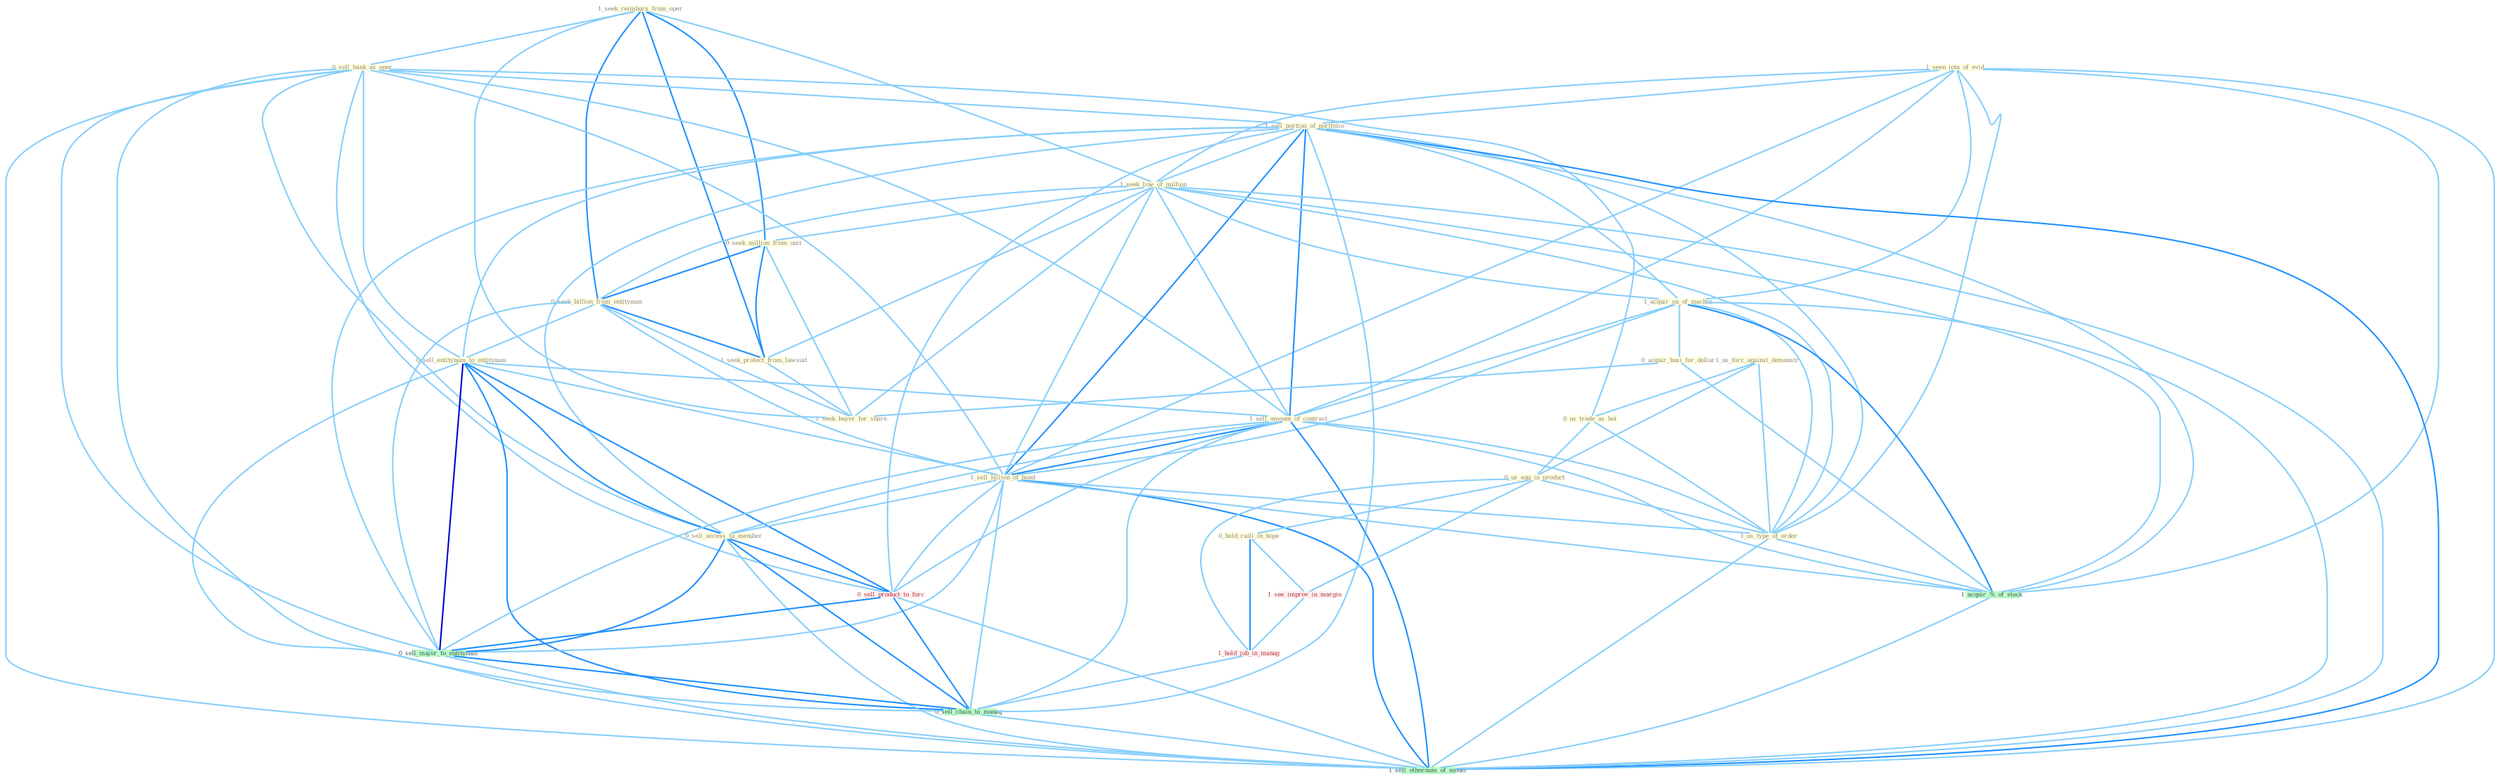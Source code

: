 Graph G{ 
    node
    [shape=polygon,style=filled,width=.5,height=.06,color="#BDFCC9",fixedsize=true,fontsize=4,
    fontcolor="#2f4f4f"];
    {node
    [color="#ffffe0", fontcolor="#8b7d6b"] "1_seek_reimburs_from_oper " "1_us_forc_against_demonstr " "0_sell_bank_as_oper " "1_seen_iota_of_evid " "1_sell_portion_of_portfolio " "1_seek_line_of_million " "0_seek_million_from_unit " "0_seek_billion_from_entitynam " "1_acquir_on_of_machin " "0_us_trade_as_boi " "0_sell_entitynam_to_entitynam " "1_seek_protect_from_lawsuit " "1_sell_amount_of_contract " "1_sell_billion_of_bond " "0_acquir_busi_for_dollar " "1_seek_buyer_for_share " "0_sell_access_to_member " "0_us_egg_in_product " "1_us_type_of_order " "0_hold_ralli_in_hope "}
{node [color="#fff0f5", fontcolor="#b22222"] "1_see_improv_in_margin " "1_hold_job_in_manag " "0_sell_product_to_forc "}
edge [color="#B0E2FF"];

	"1_seek_reimburs_from_oper " -- "0_sell_bank_as_oper " [w="1", color="#87cefa" ];
	"1_seek_reimburs_from_oper " -- "1_seek_line_of_million " [w="1", color="#87cefa" ];
	"1_seek_reimburs_from_oper " -- "0_seek_million_from_unit " [w="2", color="#1e90ff" , len=0.8];
	"1_seek_reimburs_from_oper " -- "0_seek_billion_from_entitynam " [w="2", color="#1e90ff" , len=0.8];
	"1_seek_reimburs_from_oper " -- "1_seek_protect_from_lawsuit " [w="2", color="#1e90ff" , len=0.8];
	"1_seek_reimburs_from_oper " -- "1_seek_buyer_for_share " [w="1", color="#87cefa" ];
	"1_us_forc_against_demonstr " -- "0_us_trade_as_boi " [w="1", color="#87cefa" ];
	"1_us_forc_against_demonstr " -- "0_us_egg_in_product " [w="1", color="#87cefa" ];
	"1_us_forc_against_demonstr " -- "1_us_type_of_order " [w="1", color="#87cefa" ];
	"0_sell_bank_as_oper " -- "1_sell_portion_of_portfolio " [w="1", color="#87cefa" ];
	"0_sell_bank_as_oper " -- "0_us_trade_as_boi " [w="1", color="#87cefa" ];
	"0_sell_bank_as_oper " -- "0_sell_entitynam_to_entitynam " [w="1", color="#87cefa" ];
	"0_sell_bank_as_oper " -- "1_sell_amount_of_contract " [w="1", color="#87cefa" ];
	"0_sell_bank_as_oper " -- "1_sell_billion_of_bond " [w="1", color="#87cefa" ];
	"0_sell_bank_as_oper " -- "0_sell_access_to_member " [w="1", color="#87cefa" ];
	"0_sell_bank_as_oper " -- "0_sell_product_to_forc " [w="1", color="#87cefa" ];
	"0_sell_bank_as_oper " -- "0_sell_major_to_entitynam " [w="1", color="#87cefa" ];
	"0_sell_bank_as_oper " -- "0_sell_chain_to_manag " [w="1", color="#87cefa" ];
	"0_sell_bank_as_oper " -- "1_sell_othernum_of_model " [w="1", color="#87cefa" ];
	"1_seen_iota_of_evid " -- "1_sell_portion_of_portfolio " [w="1", color="#87cefa" ];
	"1_seen_iota_of_evid " -- "1_seek_line_of_million " [w="1", color="#87cefa" ];
	"1_seen_iota_of_evid " -- "1_acquir_on_of_machin " [w="1", color="#87cefa" ];
	"1_seen_iota_of_evid " -- "1_sell_amount_of_contract " [w="1", color="#87cefa" ];
	"1_seen_iota_of_evid " -- "1_sell_billion_of_bond " [w="1", color="#87cefa" ];
	"1_seen_iota_of_evid " -- "1_us_type_of_order " [w="1", color="#87cefa" ];
	"1_seen_iota_of_evid " -- "1_acquir_%_of_stock " [w="1", color="#87cefa" ];
	"1_seen_iota_of_evid " -- "1_sell_othernum_of_model " [w="1", color="#87cefa" ];
	"1_sell_portion_of_portfolio " -- "1_seek_line_of_million " [w="1", color="#87cefa" ];
	"1_sell_portion_of_portfolio " -- "1_acquir_on_of_machin " [w="1", color="#87cefa" ];
	"1_sell_portion_of_portfolio " -- "0_sell_entitynam_to_entitynam " [w="1", color="#87cefa" ];
	"1_sell_portion_of_portfolio " -- "1_sell_amount_of_contract " [w="2", color="#1e90ff" , len=0.8];
	"1_sell_portion_of_portfolio " -- "1_sell_billion_of_bond " [w="2", color="#1e90ff" , len=0.8];
	"1_sell_portion_of_portfolio " -- "0_sell_access_to_member " [w="1", color="#87cefa" ];
	"1_sell_portion_of_portfolio " -- "1_us_type_of_order " [w="1", color="#87cefa" ];
	"1_sell_portion_of_portfolio " -- "1_acquir_%_of_stock " [w="1", color="#87cefa" ];
	"1_sell_portion_of_portfolio " -- "0_sell_product_to_forc " [w="1", color="#87cefa" ];
	"1_sell_portion_of_portfolio " -- "0_sell_major_to_entitynam " [w="1", color="#87cefa" ];
	"1_sell_portion_of_portfolio " -- "0_sell_chain_to_manag " [w="1", color="#87cefa" ];
	"1_sell_portion_of_portfolio " -- "1_sell_othernum_of_model " [w="2", color="#1e90ff" , len=0.8];
	"1_seek_line_of_million " -- "0_seek_million_from_unit " [w="1", color="#87cefa" ];
	"1_seek_line_of_million " -- "0_seek_billion_from_entitynam " [w="1", color="#87cefa" ];
	"1_seek_line_of_million " -- "1_acquir_on_of_machin " [w="1", color="#87cefa" ];
	"1_seek_line_of_million " -- "1_seek_protect_from_lawsuit " [w="1", color="#87cefa" ];
	"1_seek_line_of_million " -- "1_sell_amount_of_contract " [w="1", color="#87cefa" ];
	"1_seek_line_of_million " -- "1_sell_billion_of_bond " [w="1", color="#87cefa" ];
	"1_seek_line_of_million " -- "1_seek_buyer_for_share " [w="1", color="#87cefa" ];
	"1_seek_line_of_million " -- "1_us_type_of_order " [w="1", color="#87cefa" ];
	"1_seek_line_of_million " -- "1_acquir_%_of_stock " [w="1", color="#87cefa" ];
	"1_seek_line_of_million " -- "1_sell_othernum_of_model " [w="1", color="#87cefa" ];
	"0_seek_million_from_unit " -- "0_seek_billion_from_entitynam " [w="2", color="#1e90ff" , len=0.8];
	"0_seek_million_from_unit " -- "1_seek_protect_from_lawsuit " [w="2", color="#1e90ff" , len=0.8];
	"0_seek_million_from_unit " -- "1_seek_buyer_for_share " [w="1", color="#87cefa" ];
	"0_seek_billion_from_entitynam " -- "0_sell_entitynam_to_entitynam " [w="1", color="#87cefa" ];
	"0_seek_billion_from_entitynam " -- "1_seek_protect_from_lawsuit " [w="2", color="#1e90ff" , len=0.8];
	"0_seek_billion_from_entitynam " -- "1_sell_billion_of_bond " [w="1", color="#87cefa" ];
	"0_seek_billion_from_entitynam " -- "1_seek_buyer_for_share " [w="1", color="#87cefa" ];
	"0_seek_billion_from_entitynam " -- "0_sell_major_to_entitynam " [w="1", color="#87cefa" ];
	"1_acquir_on_of_machin " -- "1_sell_amount_of_contract " [w="1", color="#87cefa" ];
	"1_acquir_on_of_machin " -- "1_sell_billion_of_bond " [w="1", color="#87cefa" ];
	"1_acquir_on_of_machin " -- "0_acquir_busi_for_dollar " [w="1", color="#87cefa" ];
	"1_acquir_on_of_machin " -- "1_us_type_of_order " [w="1", color="#87cefa" ];
	"1_acquir_on_of_machin " -- "1_acquir_%_of_stock " [w="2", color="#1e90ff" , len=0.8];
	"1_acquir_on_of_machin " -- "1_sell_othernum_of_model " [w="1", color="#87cefa" ];
	"0_us_trade_as_boi " -- "0_us_egg_in_product " [w="1", color="#87cefa" ];
	"0_us_trade_as_boi " -- "1_us_type_of_order " [w="1", color="#87cefa" ];
	"0_sell_entitynam_to_entitynam " -- "1_sell_amount_of_contract " [w="1", color="#87cefa" ];
	"0_sell_entitynam_to_entitynam " -- "1_sell_billion_of_bond " [w="1", color="#87cefa" ];
	"0_sell_entitynam_to_entitynam " -- "0_sell_access_to_member " [w="2", color="#1e90ff" , len=0.8];
	"0_sell_entitynam_to_entitynam " -- "0_sell_product_to_forc " [w="2", color="#1e90ff" , len=0.8];
	"0_sell_entitynam_to_entitynam " -- "0_sell_major_to_entitynam " [w="3", color="#0000cd" , len=0.6];
	"0_sell_entitynam_to_entitynam " -- "0_sell_chain_to_manag " [w="2", color="#1e90ff" , len=0.8];
	"0_sell_entitynam_to_entitynam " -- "1_sell_othernum_of_model " [w="1", color="#87cefa" ];
	"1_seek_protect_from_lawsuit " -- "1_seek_buyer_for_share " [w="1", color="#87cefa" ];
	"1_sell_amount_of_contract " -- "1_sell_billion_of_bond " [w="2", color="#1e90ff" , len=0.8];
	"1_sell_amount_of_contract " -- "0_sell_access_to_member " [w="1", color="#87cefa" ];
	"1_sell_amount_of_contract " -- "1_us_type_of_order " [w="1", color="#87cefa" ];
	"1_sell_amount_of_contract " -- "1_acquir_%_of_stock " [w="1", color="#87cefa" ];
	"1_sell_amount_of_contract " -- "0_sell_product_to_forc " [w="1", color="#87cefa" ];
	"1_sell_amount_of_contract " -- "0_sell_major_to_entitynam " [w="1", color="#87cefa" ];
	"1_sell_amount_of_contract " -- "0_sell_chain_to_manag " [w="1", color="#87cefa" ];
	"1_sell_amount_of_contract " -- "1_sell_othernum_of_model " [w="2", color="#1e90ff" , len=0.8];
	"1_sell_billion_of_bond " -- "0_sell_access_to_member " [w="1", color="#87cefa" ];
	"1_sell_billion_of_bond " -- "1_us_type_of_order " [w="1", color="#87cefa" ];
	"1_sell_billion_of_bond " -- "1_acquir_%_of_stock " [w="1", color="#87cefa" ];
	"1_sell_billion_of_bond " -- "0_sell_product_to_forc " [w="1", color="#87cefa" ];
	"1_sell_billion_of_bond " -- "0_sell_major_to_entitynam " [w="1", color="#87cefa" ];
	"1_sell_billion_of_bond " -- "0_sell_chain_to_manag " [w="1", color="#87cefa" ];
	"1_sell_billion_of_bond " -- "1_sell_othernum_of_model " [w="2", color="#1e90ff" , len=0.8];
	"0_acquir_busi_for_dollar " -- "1_seek_buyer_for_share " [w="1", color="#87cefa" ];
	"0_acquir_busi_for_dollar " -- "1_acquir_%_of_stock " [w="1", color="#87cefa" ];
	"0_sell_access_to_member " -- "0_sell_product_to_forc " [w="2", color="#1e90ff" , len=0.8];
	"0_sell_access_to_member " -- "0_sell_major_to_entitynam " [w="2", color="#1e90ff" , len=0.8];
	"0_sell_access_to_member " -- "0_sell_chain_to_manag " [w="2", color="#1e90ff" , len=0.8];
	"0_sell_access_to_member " -- "1_sell_othernum_of_model " [w="1", color="#87cefa" ];
	"0_us_egg_in_product " -- "1_us_type_of_order " [w="1", color="#87cefa" ];
	"0_us_egg_in_product " -- "0_hold_ralli_in_hope " [w="1", color="#87cefa" ];
	"0_us_egg_in_product " -- "1_see_improv_in_margin " [w="1", color="#87cefa" ];
	"0_us_egg_in_product " -- "1_hold_job_in_manag " [w="1", color="#87cefa" ];
	"1_us_type_of_order " -- "1_acquir_%_of_stock " [w="1", color="#87cefa" ];
	"1_us_type_of_order " -- "1_sell_othernum_of_model " [w="1", color="#87cefa" ];
	"0_hold_ralli_in_hope " -- "1_see_improv_in_margin " [w="1", color="#87cefa" ];
	"0_hold_ralli_in_hope " -- "1_hold_job_in_manag " [w="2", color="#1e90ff" , len=0.8];
	"1_see_improv_in_margin " -- "1_hold_job_in_manag " [w="1", color="#87cefa" ];
	"1_acquir_%_of_stock " -- "1_sell_othernum_of_model " [w="1", color="#87cefa" ];
	"1_hold_job_in_manag " -- "0_sell_chain_to_manag " [w="1", color="#87cefa" ];
	"0_sell_product_to_forc " -- "0_sell_major_to_entitynam " [w="2", color="#1e90ff" , len=0.8];
	"0_sell_product_to_forc " -- "0_sell_chain_to_manag " [w="2", color="#1e90ff" , len=0.8];
	"0_sell_product_to_forc " -- "1_sell_othernum_of_model " [w="1", color="#87cefa" ];
	"0_sell_major_to_entitynam " -- "0_sell_chain_to_manag " [w="2", color="#1e90ff" , len=0.8];
	"0_sell_major_to_entitynam " -- "1_sell_othernum_of_model " [w="1", color="#87cefa" ];
	"0_sell_chain_to_manag " -- "1_sell_othernum_of_model " [w="1", color="#87cefa" ];
}